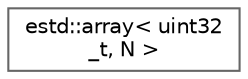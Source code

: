 digraph "Graphical Class Hierarchy"
{
 // LATEX_PDF_SIZE
  bgcolor="transparent";
  edge [fontname=Helvetica,fontsize=10,labelfontname=Helvetica,labelfontsize=10];
  node [fontname=Helvetica,fontsize=10,shape=box,height=0.2,width=0.4];
  rankdir="LR";
  Node0 [id="Node000000",label="estd::array\< uint32\l_t, N \>",height=0.2,width=0.4,color="grey40", fillcolor="white", style="filled",URL="$db/d33/classestd_1_1array.html",tooltip=" "];
}
